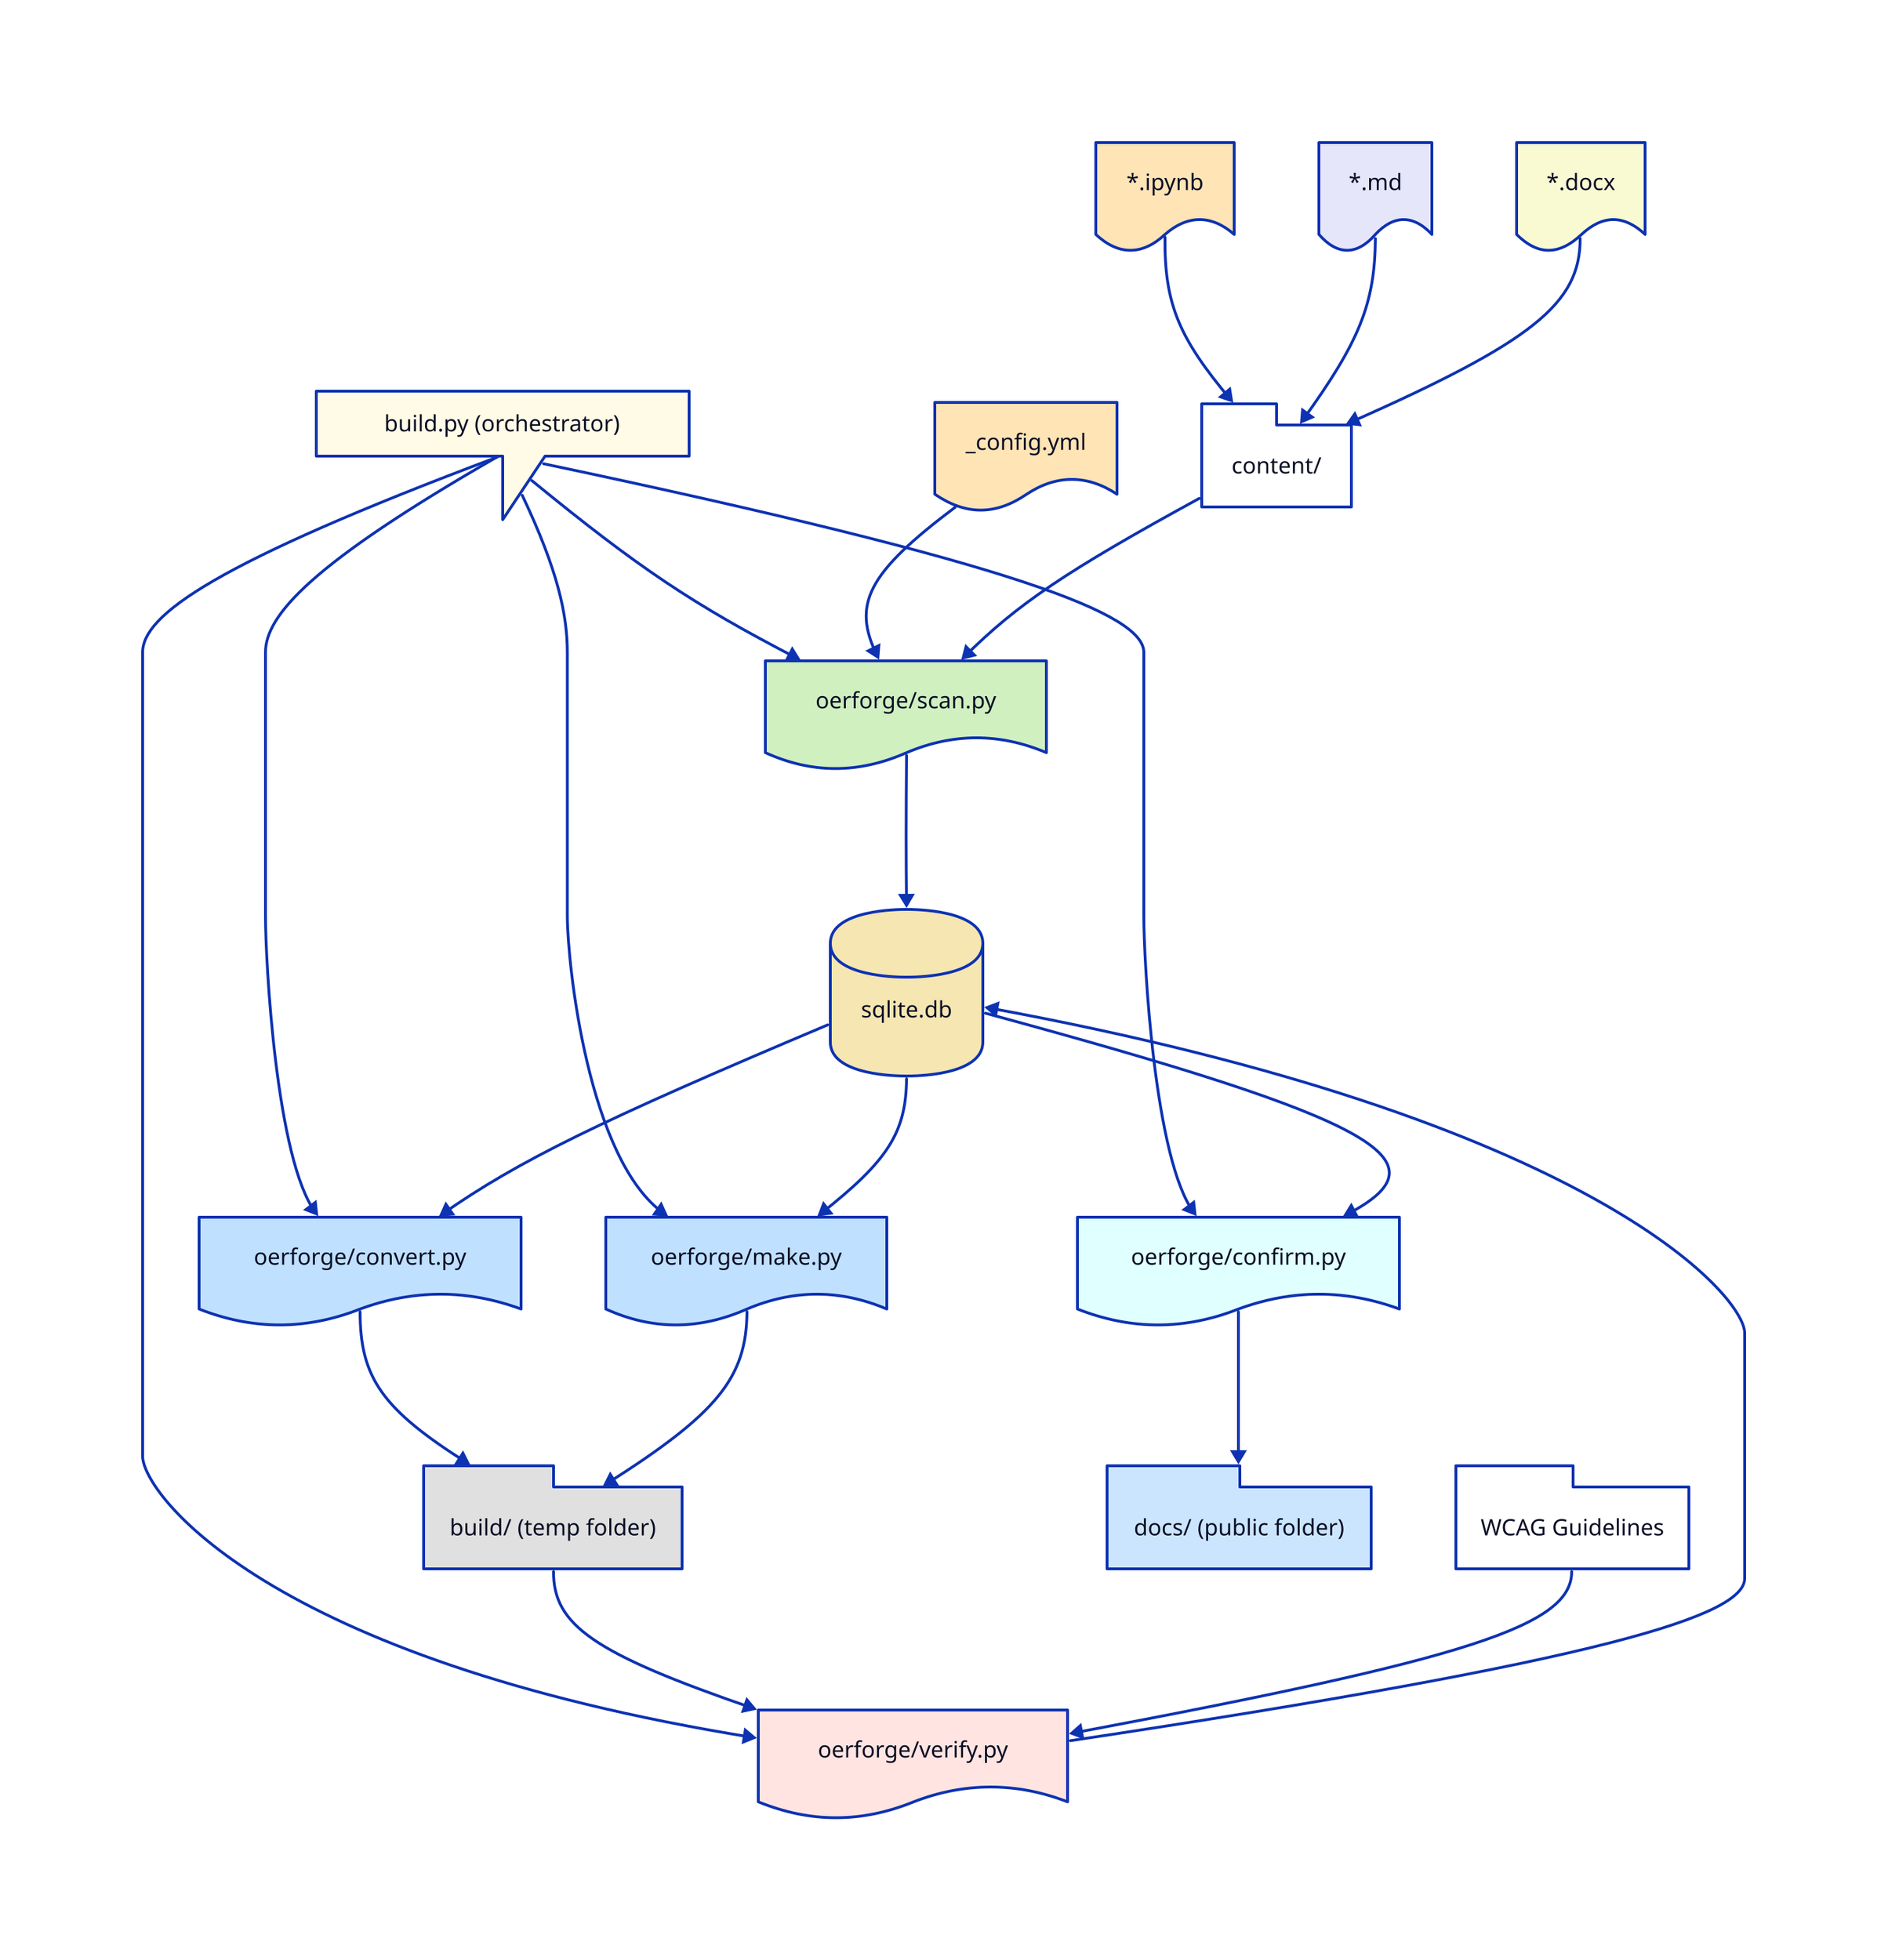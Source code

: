 direction: down

config: "_config.yml"

config: {
    label: "_config.yml"
    shape: document
    style: {
    fill: "#ffe4b5"
  }
}

content: {
  label: "content/"
  shape: package
  style: {
    fill: "#ffffff"
  }
}

wcag: {
  label: "WCAG Guidelines"
  shape: package
  style: {
    fill: "#ffffff"
  }
}

ipynb: {
  label: "*.ipynb"
  shape: document
  style: {
    fill: "#ffe4b5"
  }
}
md: {
  label: "*.md"
  shape: document
  style: {
    fill: "#e6e6fa"
  }
}
docx: {
  label: "*.docx"
  shape: document
  style: {
    fill: "#fafad2"
  }
}

sqlite_db: {
  label: "sqlite.db"
  shape: cylinder
  style: {
    fill: "#f5e6b2"
  }
}

build_py: {
  label: "build.py (orchestrator)"
  shape: callout
  style: {
    fill: "#fffbe6"
    font: mono
  }
}

build_py -> scan_py
build_py -> convert_py
build_py -> make_py
build_py -> verify_py
build_py -> confirm_py

scan_py: {
  label: "oerforge/scan.py"
  shape: document
  style: {
    fill: "#d0f0c0"
    font: mono
  }
}

convert_py: {
  label: "oerforge/convert.py"
  shape: document
  style: {
    fill: "#c0e0ff"
    font: mono
  }
}

make_py: {
  label: "oerforge/make.py"
  shape: document
  style: {
    fill: "#c0e0ff"
    font: mono
  }
}

verify_py: {
    label: "oerforge/verify.py"
    shape: document
    style: {
        fill: "#ffe4e1"
        font: mono
    }
}

confirm_py: {
    label: "oerforge/confirm.py"
    shape: document
    style: {
        fill: "#e0ffff"
        font: mono
    }
}

build: {
  label: "build/ (temp folder)"
  shape: package
  style: {
    fill: "#e0e0e0"
  }
}

docs: {
  label: "docs/ (public folder)"
  shape: package
  style: {
    fill: "#cce5ff"
  }
}


ipynb -> content
md -> content
docx -> content
config -> scan_py
content -> scan_py
scan_py -> sqlite_db
sqlite_db -> convert_py
sqlite_db -> make_py
convert_py -> build
make_py -> build
build -> verify_py
verify_py -> sqlite_db
sqlite_db -> confirm_py
confirm_py -> docs
wcag -> verify_py
